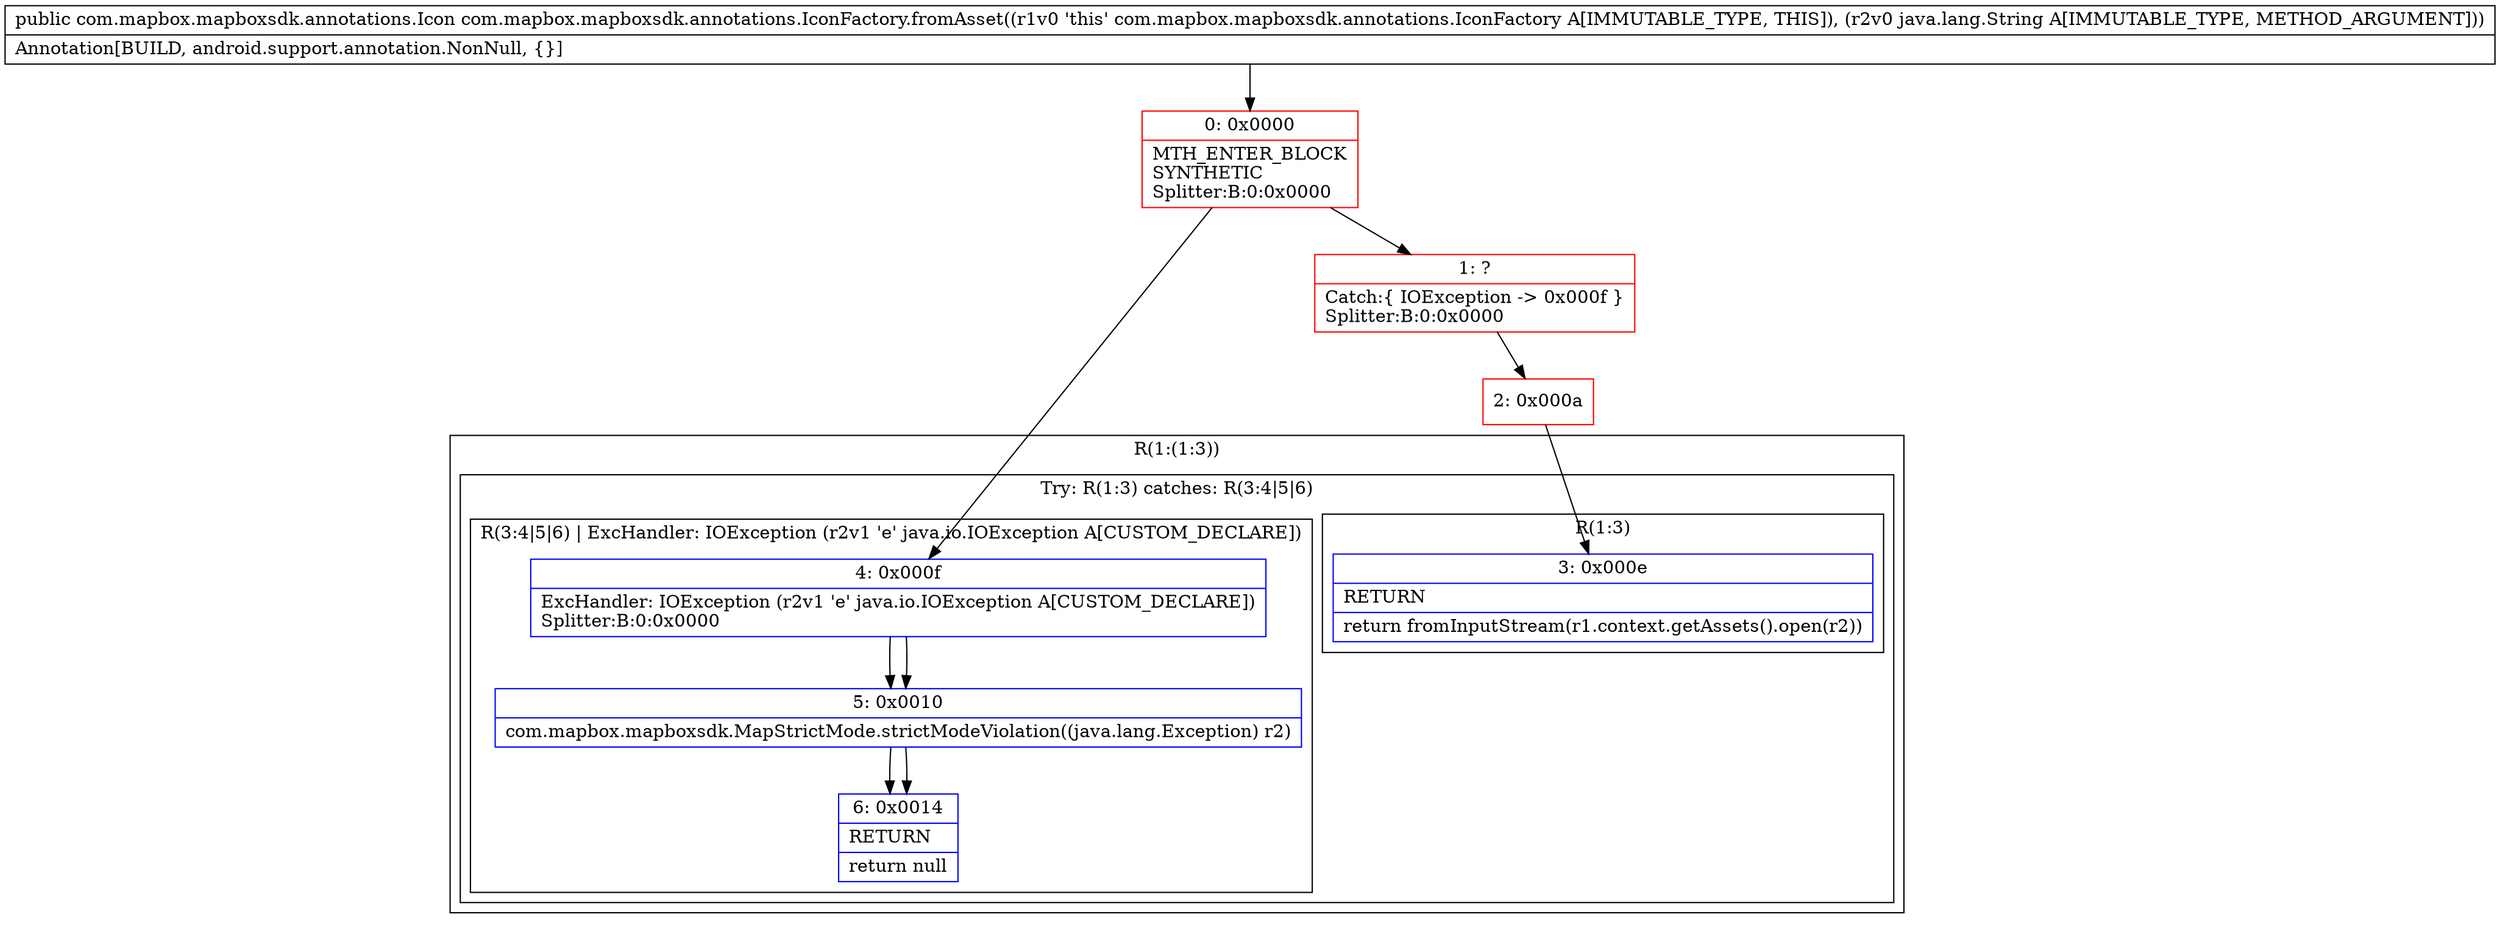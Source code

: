 digraph "CFG forcom.mapbox.mapboxsdk.annotations.IconFactory.fromAsset(Ljava\/lang\/String;)Lcom\/mapbox\/mapboxsdk\/annotations\/Icon;" {
subgraph cluster_Region_1172401865 {
label = "R(1:(1:3))";
node [shape=record,color=blue];
subgraph cluster_TryCatchRegion_1174909474 {
label = "Try: R(1:3) catches: R(3:4|5|6)";
node [shape=record,color=blue];
subgraph cluster_Region_1363332800 {
label = "R(1:3)";
node [shape=record,color=blue];
Node_3 [shape=record,label="{3\:\ 0x000e|RETURN\l|return fromInputStream(r1.context.getAssets().open(r2))\l}"];
}
subgraph cluster_Region_178448032 {
label = "R(3:4|5|6) | ExcHandler: IOException (r2v1 'e' java.io.IOException A[CUSTOM_DECLARE])\l";
node [shape=record,color=blue];
Node_4 [shape=record,label="{4\:\ 0x000f|ExcHandler: IOException (r2v1 'e' java.io.IOException A[CUSTOM_DECLARE])\lSplitter:B:0:0x0000\l}"];
Node_5 [shape=record,label="{5\:\ 0x0010|com.mapbox.mapboxsdk.MapStrictMode.strictModeViolation((java.lang.Exception) r2)\l}"];
Node_6 [shape=record,label="{6\:\ 0x0014|RETURN\l|return null\l}"];
}
}
}
subgraph cluster_Region_178448032 {
label = "R(3:4|5|6) | ExcHandler: IOException (r2v1 'e' java.io.IOException A[CUSTOM_DECLARE])\l";
node [shape=record,color=blue];
Node_4 [shape=record,label="{4\:\ 0x000f|ExcHandler: IOException (r2v1 'e' java.io.IOException A[CUSTOM_DECLARE])\lSplitter:B:0:0x0000\l}"];
Node_5 [shape=record,label="{5\:\ 0x0010|com.mapbox.mapboxsdk.MapStrictMode.strictModeViolation((java.lang.Exception) r2)\l}"];
Node_6 [shape=record,label="{6\:\ 0x0014|RETURN\l|return null\l}"];
}
Node_0 [shape=record,color=red,label="{0\:\ 0x0000|MTH_ENTER_BLOCK\lSYNTHETIC\lSplitter:B:0:0x0000\l}"];
Node_1 [shape=record,color=red,label="{1\:\ ?|Catch:\{ IOException \-\> 0x000f \}\lSplitter:B:0:0x0000\l}"];
Node_2 [shape=record,color=red,label="{2\:\ 0x000a}"];
MethodNode[shape=record,label="{public com.mapbox.mapboxsdk.annotations.Icon com.mapbox.mapboxsdk.annotations.IconFactory.fromAsset((r1v0 'this' com.mapbox.mapboxsdk.annotations.IconFactory A[IMMUTABLE_TYPE, THIS]), (r2v0 java.lang.String A[IMMUTABLE_TYPE, METHOD_ARGUMENT]))  | Annotation[BUILD, android.support.annotation.NonNull, \{\}]\l}"];
MethodNode -> Node_0;
Node_4 -> Node_5;
Node_5 -> Node_6;
Node_4 -> Node_5;
Node_5 -> Node_6;
Node_0 -> Node_1;
Node_0 -> Node_4;
Node_1 -> Node_2;
Node_2 -> Node_3;
}

